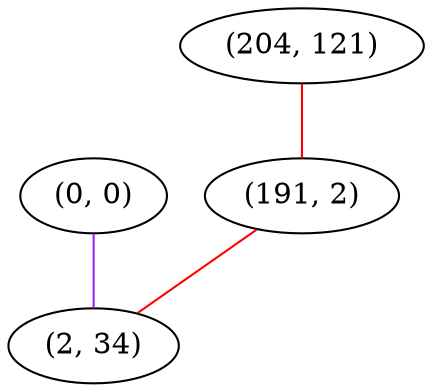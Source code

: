 graph "" {
"(0, 0)";
"(204, 121)";
"(191, 2)";
"(2, 34)";
"(0, 0)" -- "(2, 34)"  [color=purple, key=0, weight=4];
"(204, 121)" -- "(191, 2)"  [color=red, key=0, weight=1];
"(191, 2)" -- "(2, 34)"  [color=red, key=0, weight=1];
}
